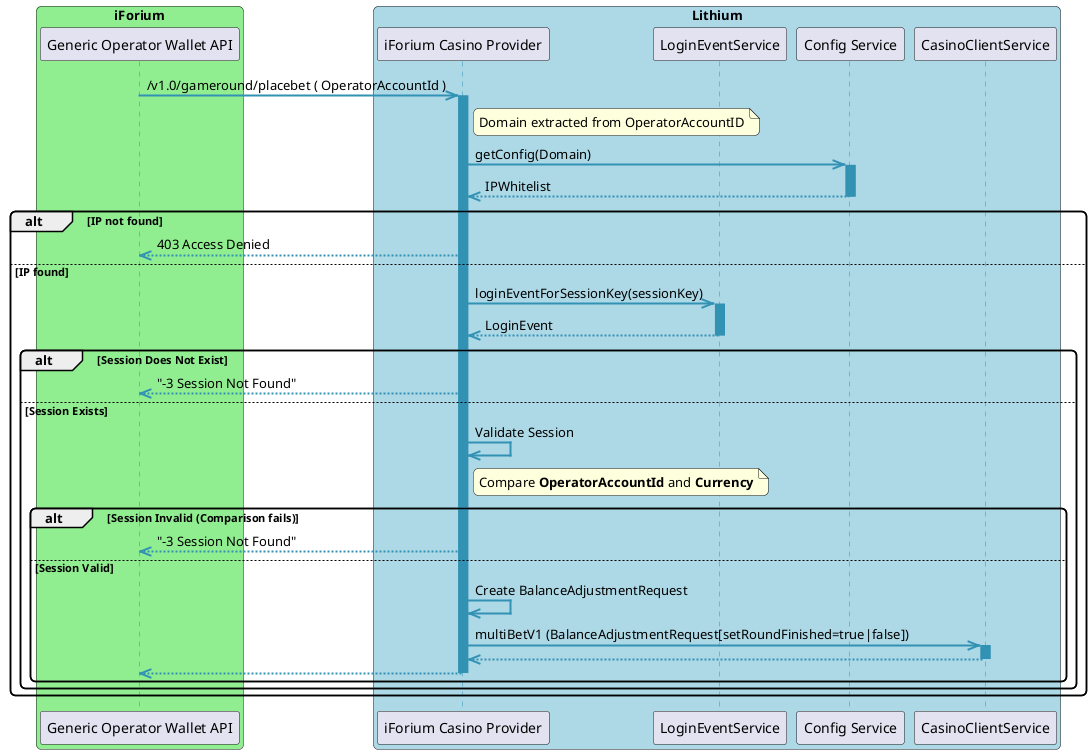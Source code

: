 .Place Bet Sequence
[plantuml]
----
@startuml

    box "iForium" #LightGreen
       participant "Generic Operator Wallet API" as ggo
    end box

    box "Lithium" #LightBlue
'        participant "Games Service" as games

'        participant "SignupService" as signup
        participant "iForium Casino Provider" as provider
        participant "LoginEventService" as login
        participant "Config Service" as config

'        participant "iForium Balance Service" as balance
'        participant "Config Service" as config
'        participant "Domain Service" as domain
'        participant "User Repository" as user
        participant "CasinoClientService" as casino
    end box



    skinparam handwritten false
    skinparam backgroundColor transparent
    skinparam roundcorner 10
    skinparam BoxPadding 20

    skinparam sequence {

        ArrowColor 3292b4
        ArrowThickness 2

        LifeLineBorderColor 3292b4
        LifeLineBackgroundColor #3292b4

        ParticipantBorderColor 3292b4
        ParticipantBackgroundColor 3292b4
        ParticipantFontName Arial
        ParticipantFontSize 17
        ParticipantFontColor white

        ActorBorderColor 3292b4
        ActorBackgroundColor aqua
        ActorFontColor 3292b4
        ActorFontSize 17
        ActorFontName Arial
    }

    ggo ->> provider ++: /v1.0/gameround/placebet ( OperatorAccountId )

    note right of provider: Domain extracted from OperatorAccountID
    provider ->> config ++: getConfig(Domain)
    config -->> provider --: IPWhitelist
    alt IP not found
        provider -->> ggo : 403 Access Denied
    else IP found

        provider ->> login ++ : loginEventForSessionKey(sessionKey)
        login -->> provider -- : LoginEvent
        alt Session Does Not Exist

            provider -->> ggo : "-3 Session Not Found"

        else Session Exists

            provider ->> provider: Validate Session
            note right of provider: Compare **OperatorAccountId** and **Currency**

            alt Session Invalid (Comparison fails)
                provider -->> ggo : "-3 Session Not Found"
            else Session Valid

                provider ->> provider : Create BalanceAdjustmentRequest
                provider ->> casino ++: multiBetV1 (BalanceAdjustmentRequest[setRoundFinished=true|false])
                casino -->> provider -- :
                provider -->> ggo --:

            end
        end
    end
@enduml
----